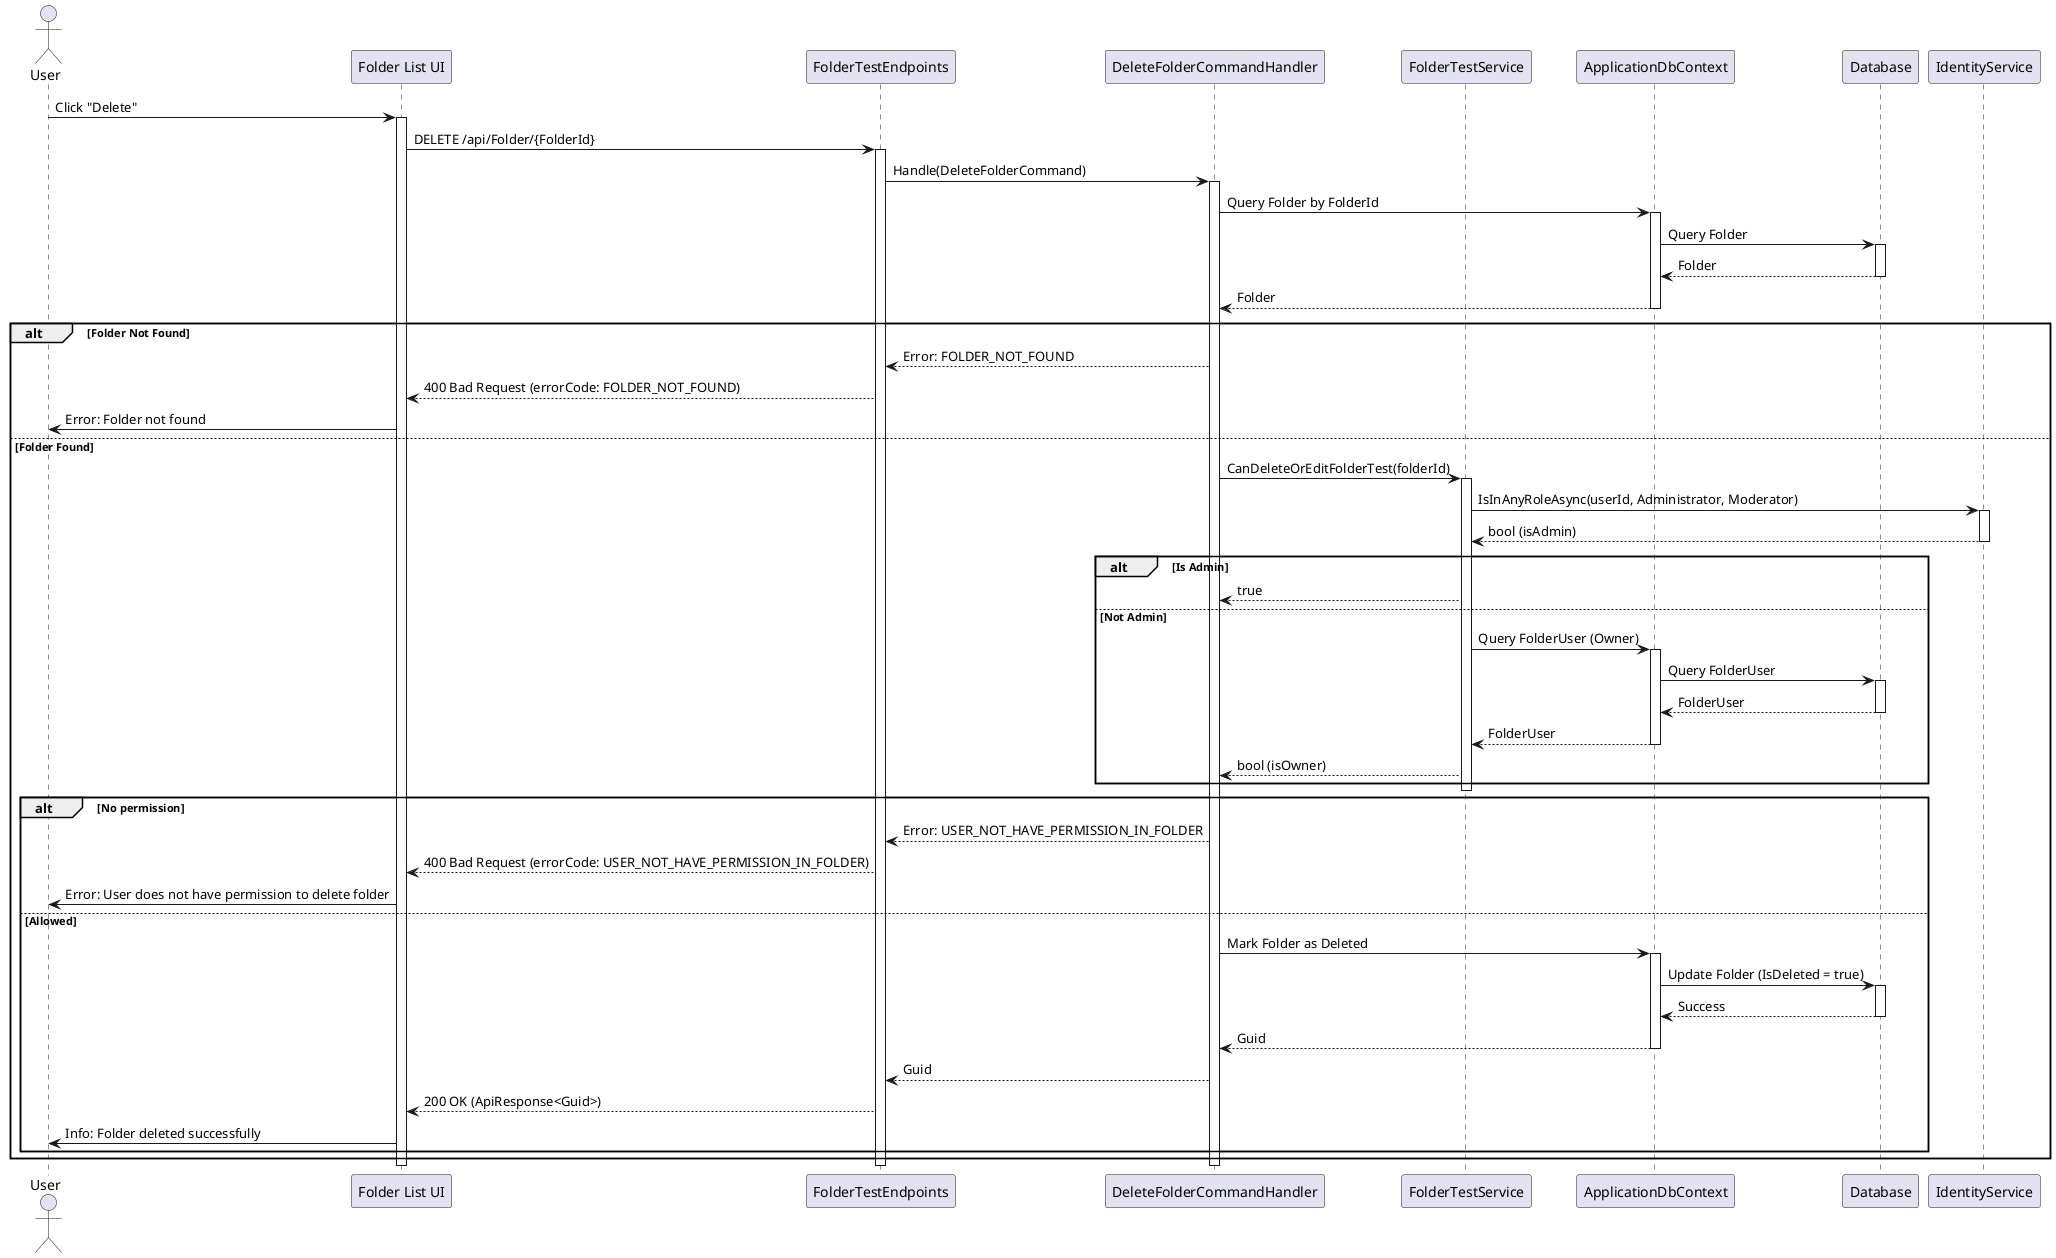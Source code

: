 @startuml
actor User
participant "Folder List UI" as UI
participant FolderTestEndpoints
participant DeleteFolderCommandHandler as Handler
participant FolderTestService
participant ApplicationDbContext
participant Database
participant IdentityService

User -> UI : Click "Delete"
activate UI
UI -> FolderTestEndpoints : DELETE /api/Folder/{FolderId}
activate FolderTestEndpoints
FolderTestEndpoints -> Handler : Handle(DeleteFolderCommand)
activate Handler
Handler -> ApplicationDbContext : Query Folder by FolderId
activate ApplicationDbContext
ApplicationDbContext -> Database : Query Folder
activate Database
Database --> ApplicationDbContext : Folder
deactivate Database
ApplicationDbContext --> Handler : Folder
deactivate ApplicationDbContext
alt Folder Not Found
    Handler --> FolderTestEndpoints : Error: FOLDER_NOT_FOUND
    FolderTestEndpoints --> UI : 400 Bad Request (errorCode: FOLDER_NOT_FOUND)
    UI -> User : Error: Folder not found
else Folder Found
    Handler -> FolderTestService : CanDeleteOrEditFolderTest(folderId)
    activate FolderTestService
    FolderTestService -> IdentityService : IsInAnyRoleAsync(userId, Administrator, Moderator)
    activate IdentityService
    IdentityService --> FolderTestService : bool (isAdmin)
    deactivate IdentityService
    alt Is Admin
        FolderTestService --> Handler : true
    else Not Admin
        FolderTestService -> ApplicationDbContext : Query FolderUser (Owner)
        activate ApplicationDbContext
        ApplicationDbContext -> Database : Query FolderUser
        activate Database
        Database --> ApplicationDbContext : FolderUser
        deactivate Database
        ApplicationDbContext --> FolderTestService : FolderUser
        deactivate ApplicationDbContext
        FolderTestService --> Handler : bool (isOwner)
    end
    deactivate FolderTestService
    alt No permission
        Handler --> FolderTestEndpoints : Error: USER_NOT_HAVE_PERMISSION_IN_FOLDER
        FolderTestEndpoints --> UI : 400 Bad Request (errorCode: USER_NOT_HAVE_PERMISSION_IN_FOLDER)
        UI -> User : Error: User does not have permission to delete folder
    else Allowed
        Handler -> ApplicationDbContext : Mark Folder as Deleted
        activate ApplicationDbContext
        ApplicationDbContext -> Database : Update Folder (IsDeleted = true)
        activate Database
        Database --> ApplicationDbContext : Success
        deactivate Database
        ApplicationDbContext --> Handler : Guid
        deactivate ApplicationDbContext
        Handler --> FolderTestEndpoints : Guid
        FolderTestEndpoints --> UI : 200 OK (ApiResponse<Guid>)
        UI -> User : Info: Folder deleted successfully
    end
end
deactivate Handler
deactivate FolderTestEndpoints
deactivate UI
@enduml